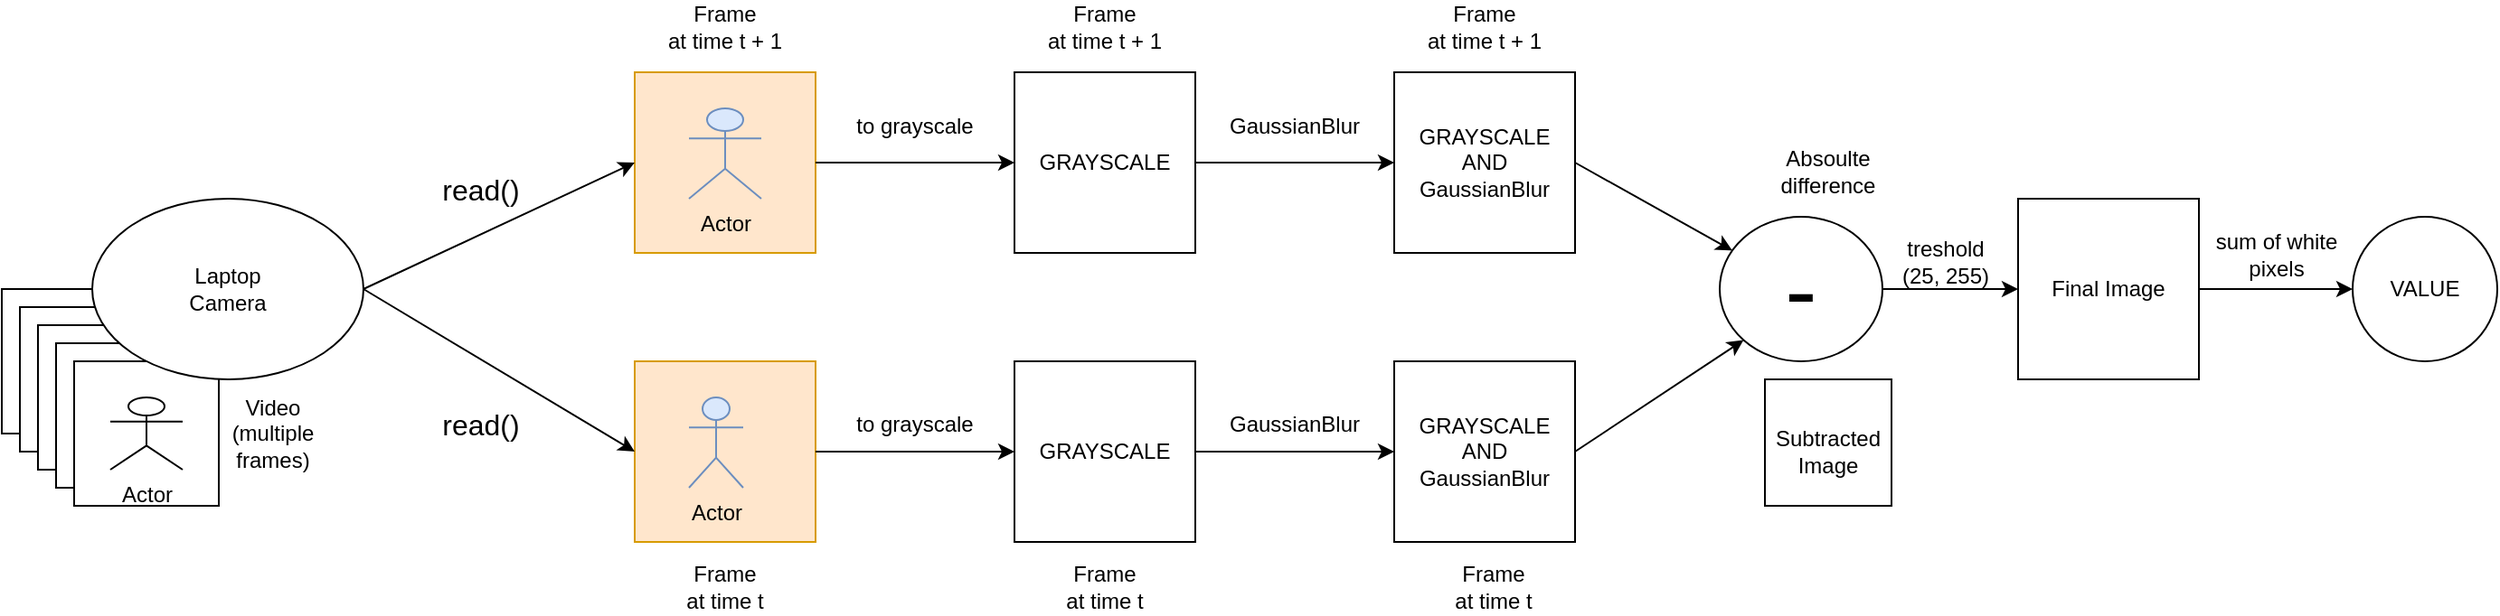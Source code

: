 <mxfile version="24.1.0" type="device">
  <diagram name="Page-1" id="gcvLm7ipj2QySuXX4Hj9">
    <mxGraphModel dx="2222" dy="884" grid="1" gridSize="10" guides="1" tooltips="1" connect="1" arrows="1" fold="1" page="1" pageScale="1" pageWidth="850" pageHeight="1100" math="0" shadow="0">
      <root>
        <mxCell id="0" />
        <mxCell id="1" parent="0" />
        <mxCell id="xv3leyGVwhBKBFZbNWk8-1" value="" style="whiteSpace=wrap;html=1;aspect=fixed;fillColor=#ffe6cc;strokeColor=#d79b00;" vertex="1" parent="1">
          <mxGeometry x="200" y="230" width="100" height="100" as="geometry" />
        </mxCell>
        <mxCell id="xv3leyGVwhBKBFZbNWk8-2" value="" style="whiteSpace=wrap;html=1;aspect=fixed;fillColor=#ffe6cc;strokeColor=#d79b00;" vertex="1" parent="1">
          <mxGeometry x="200" y="390" width="100" height="100" as="geometry" />
        </mxCell>
        <mxCell id="xv3leyGVwhBKBFZbNWk8-7" value="" style="endArrow=classic;html=1;rounded=0;exitX=1;exitY=0.5;exitDx=0;exitDy=0;entryX=0;entryY=0.5;entryDx=0;entryDy=0;" edge="1" parent="1" source="xv3leyGVwhBKBFZbNWk8-3" target="xv3leyGVwhBKBFZbNWk8-1">
          <mxGeometry width="50" height="50" relative="1" as="geometry">
            <mxPoint x="400" y="480" as="sourcePoint" />
            <mxPoint x="450" y="430" as="targetPoint" />
          </mxGeometry>
        </mxCell>
        <mxCell id="xv3leyGVwhBKBFZbNWk8-9" value="" style="endArrow=classic;html=1;rounded=0;exitX=1;exitY=0.5;exitDx=0;exitDy=0;entryX=0;entryY=0.5;entryDx=0;entryDy=0;" edge="1" parent="1" source="xv3leyGVwhBKBFZbNWk8-3" target="xv3leyGVwhBKBFZbNWk8-2">
          <mxGeometry width="50" height="50" relative="1" as="geometry">
            <mxPoint x="60" y="370" as="sourcePoint" />
            <mxPoint x="200" y="280" as="targetPoint" />
          </mxGeometry>
        </mxCell>
        <mxCell id="xv3leyGVwhBKBFZbNWk8-12" value="" style="whiteSpace=wrap;html=1;aspect=fixed;" vertex="1" parent="1">
          <mxGeometry x="-150" y="350" width="80" height="80" as="geometry" />
        </mxCell>
        <mxCell id="xv3leyGVwhBKBFZbNWk8-13" value="" style="whiteSpace=wrap;html=1;aspect=fixed;" vertex="1" parent="1">
          <mxGeometry x="-140" y="360" width="80" height="80" as="geometry" />
        </mxCell>
        <mxCell id="xv3leyGVwhBKBFZbNWk8-14" value="" style="whiteSpace=wrap;html=1;aspect=fixed;" vertex="1" parent="1">
          <mxGeometry x="-130" y="370" width="80" height="80" as="geometry" />
        </mxCell>
        <mxCell id="xv3leyGVwhBKBFZbNWk8-15" value="" style="whiteSpace=wrap;html=1;aspect=fixed;" vertex="1" parent="1">
          <mxGeometry x="-120" y="380" width="80" height="80" as="geometry" />
        </mxCell>
        <mxCell id="xv3leyGVwhBKBFZbNWk8-16" value="" style="whiteSpace=wrap;html=1;aspect=fixed;" vertex="1" parent="1">
          <mxGeometry x="-110" y="390" width="80" height="80" as="geometry" />
        </mxCell>
        <mxCell id="xv3leyGVwhBKBFZbNWk8-3" value="Laptop&lt;div&gt;Camera&lt;/div&gt;" style="ellipse;whiteSpace=wrap;html=1;" vertex="1" parent="1">
          <mxGeometry x="-100" y="300" width="150" height="100" as="geometry" />
        </mxCell>
        <mxCell id="xv3leyGVwhBKBFZbNWk8-17" value="Video (multiple frames)" style="text;html=1;align=center;verticalAlign=middle;whiteSpace=wrap;rounded=0;" vertex="1" parent="1">
          <mxGeometry x="-30" y="415" width="60" height="30" as="geometry" />
        </mxCell>
        <mxCell id="xv3leyGVwhBKBFZbNWk8-18" value="Actor" style="shape=umlActor;verticalLabelPosition=bottom;verticalAlign=top;html=1;outlineConnect=0;" vertex="1" parent="1">
          <mxGeometry x="-90" y="410" width="40" height="40" as="geometry" />
        </mxCell>
        <mxCell id="xv3leyGVwhBKBFZbNWk8-19" value="Frame&lt;br&gt;at time t" style="text;html=1;align=center;verticalAlign=middle;whiteSpace=wrap;rounded=0;" vertex="1" parent="1">
          <mxGeometry x="220" y="500" width="60" height="30" as="geometry" />
        </mxCell>
        <mxCell id="xv3leyGVwhBKBFZbNWk8-20" value="Frame&lt;br&gt;at time t + 1" style="text;html=1;align=center;verticalAlign=middle;whiteSpace=wrap;rounded=0;" vertex="1" parent="1">
          <mxGeometry x="215" y="190" width="70" height="30" as="geometry" />
        </mxCell>
        <mxCell id="xv3leyGVwhBKBFZbNWk8-21" value="Actor" style="shape=umlActor;verticalLabelPosition=bottom;verticalAlign=top;html=1;outlineConnect=0;fillColor=#dae8fc;strokeColor=#6c8ebf;" vertex="1" parent="1">
          <mxGeometry x="230" y="250" width="40" height="50" as="geometry" />
        </mxCell>
        <mxCell id="xv3leyGVwhBKBFZbNWk8-22" value="Actor" style="shape=umlActor;verticalLabelPosition=bottom;verticalAlign=top;html=1;outlineConnect=0;fillColor=#dae8fc;strokeColor=#6c8ebf;" vertex="1" parent="1">
          <mxGeometry x="230" y="410" width="30" height="50" as="geometry" />
        </mxCell>
        <mxCell id="xv3leyGVwhBKBFZbNWk8-25" value="GRAYSCALE" style="whiteSpace=wrap;html=1;aspect=fixed;" vertex="1" parent="1">
          <mxGeometry x="410" y="230" width="100" height="100" as="geometry" />
        </mxCell>
        <mxCell id="xv3leyGVwhBKBFZbNWk8-26" value="GRAYSCALE" style="whiteSpace=wrap;html=1;aspect=fixed;" vertex="1" parent="1">
          <mxGeometry x="410" y="390" width="100" height="100" as="geometry" />
        </mxCell>
        <mxCell id="xv3leyGVwhBKBFZbNWk8-27" value="GRAYSCALE&lt;div&gt;AND&lt;/div&gt;&lt;div&gt;GaussianBlur&lt;/div&gt;" style="whiteSpace=wrap;html=1;aspect=fixed;" vertex="1" parent="1">
          <mxGeometry x="620" y="230" width="100" height="100" as="geometry" />
        </mxCell>
        <mxCell id="xv3leyGVwhBKBFZbNWk8-28" value="GRAYSCALE&lt;div&gt;AND&lt;/div&gt;&lt;div&gt;GaussianBlur&lt;/div&gt;" style="whiteSpace=wrap;html=1;aspect=fixed;" vertex="1" parent="1">
          <mxGeometry x="620" y="390" width="100" height="100" as="geometry" />
        </mxCell>
        <mxCell id="xv3leyGVwhBKBFZbNWk8-29" value="" style="endArrow=classic;html=1;rounded=0;exitX=1;exitY=0.5;exitDx=0;exitDy=0;entryX=0;entryY=0.5;entryDx=0;entryDy=0;" edge="1" parent="1" source="xv3leyGVwhBKBFZbNWk8-1" target="xv3leyGVwhBKBFZbNWk8-25">
          <mxGeometry width="50" height="50" relative="1" as="geometry">
            <mxPoint x="330" y="315" as="sourcePoint" />
            <mxPoint x="480" y="245" as="targetPoint" />
          </mxGeometry>
        </mxCell>
        <mxCell id="xv3leyGVwhBKBFZbNWk8-30" value="" style="endArrow=classic;html=1;rounded=0;entryX=0;entryY=0.5;entryDx=0;entryDy=0;" edge="1" parent="1" target="xv3leyGVwhBKBFZbNWk8-27">
          <mxGeometry width="50" height="50" relative="1" as="geometry">
            <mxPoint x="510" y="280" as="sourcePoint" />
            <mxPoint x="620" y="279.5" as="targetPoint" />
          </mxGeometry>
        </mxCell>
        <mxCell id="xv3leyGVwhBKBFZbNWk8-32" value="" style="endArrow=classic;html=1;rounded=0;exitX=1;exitY=0.5;exitDx=0;exitDy=0;entryX=0;entryY=0.5;entryDx=0;entryDy=0;" edge="1" parent="1" source="xv3leyGVwhBKBFZbNWk8-2" target="xv3leyGVwhBKBFZbNWk8-26">
          <mxGeometry width="50" height="50" relative="1" as="geometry">
            <mxPoint x="330" y="399" as="sourcePoint" />
            <mxPoint x="440" y="399" as="targetPoint" />
          </mxGeometry>
        </mxCell>
        <mxCell id="xv3leyGVwhBKBFZbNWk8-33" value="" style="endArrow=classic;html=1;rounded=0;exitX=1;exitY=0.5;exitDx=0;exitDy=0;entryX=0;entryY=0.5;entryDx=0;entryDy=0;" edge="1" parent="1" source="xv3leyGVwhBKBFZbNWk8-26" target="xv3leyGVwhBKBFZbNWk8-28">
          <mxGeometry width="50" height="50" relative="1" as="geometry">
            <mxPoint x="520" y="430" as="sourcePoint" />
            <mxPoint x="630" y="430" as="targetPoint" />
          </mxGeometry>
        </mxCell>
        <mxCell id="xv3leyGVwhBKBFZbNWk8-34" value="GaussianBlur" style="text;html=1;align=center;verticalAlign=middle;whiteSpace=wrap;rounded=0;" vertex="1" parent="1">
          <mxGeometry x="530" y="245" width="70" height="30" as="geometry" />
        </mxCell>
        <mxCell id="xv3leyGVwhBKBFZbNWk8-35" value="GaussianBlur" style="text;html=1;align=center;verticalAlign=middle;whiteSpace=wrap;rounded=0;" vertex="1" parent="1">
          <mxGeometry x="530" y="410" width="70" height="30" as="geometry" />
        </mxCell>
        <mxCell id="xv3leyGVwhBKBFZbNWk8-36" value="read()" style="text;html=1;align=center;verticalAlign=middle;whiteSpace=wrap;rounded=0;fontSize=16;" vertex="1" parent="1">
          <mxGeometry x="80" y="280" width="70" height="30" as="geometry" />
        </mxCell>
        <mxCell id="xv3leyGVwhBKBFZbNWk8-37" value="read()" style="text;html=1;align=center;verticalAlign=middle;whiteSpace=wrap;rounded=0;fontSize=16;" vertex="1" parent="1">
          <mxGeometry x="80" y="410" width="70" height="30" as="geometry" />
        </mxCell>
        <mxCell id="xv3leyGVwhBKBFZbNWk8-38" value="to grayscale" style="text;html=1;align=center;verticalAlign=middle;whiteSpace=wrap;rounded=0;" vertex="1" parent="1">
          <mxGeometry x="320" y="245" width="70" height="30" as="geometry" />
        </mxCell>
        <mxCell id="xv3leyGVwhBKBFZbNWk8-39" value="to grayscale" style="text;html=1;align=center;verticalAlign=middle;whiteSpace=wrap;rounded=0;" vertex="1" parent="1">
          <mxGeometry x="320" y="410" width="70" height="30" as="geometry" />
        </mxCell>
        <mxCell id="xv3leyGVwhBKBFZbNWk8-40" value="Frame&lt;br&gt;at time t + 1" style="text;html=1;align=center;verticalAlign=middle;whiteSpace=wrap;rounded=0;" vertex="1" parent="1">
          <mxGeometry x="425" y="190" width="70" height="30" as="geometry" />
        </mxCell>
        <mxCell id="xv3leyGVwhBKBFZbNWk8-42" value="Frame&lt;br&gt;at time t + 1" style="text;html=1;align=center;verticalAlign=middle;whiteSpace=wrap;rounded=0;" vertex="1" parent="1">
          <mxGeometry x="635" y="190" width="70" height="30" as="geometry" />
        </mxCell>
        <mxCell id="xv3leyGVwhBKBFZbNWk8-43" value="Frame&lt;br&gt;at time t" style="text;html=1;align=center;verticalAlign=middle;whiteSpace=wrap;rounded=0;" vertex="1" parent="1">
          <mxGeometry x="430" y="500" width="60" height="30" as="geometry" />
        </mxCell>
        <mxCell id="xv3leyGVwhBKBFZbNWk8-44" value="Frame&lt;br&gt;at time t" style="text;html=1;align=center;verticalAlign=middle;whiteSpace=wrap;rounded=0;" vertex="1" parent="1">
          <mxGeometry x="645" y="500" width="60" height="30" as="geometry" />
        </mxCell>
        <mxCell id="xv3leyGVwhBKBFZbNWk8-46" value="&lt;font style=&quot;font-size: 53px;&quot;&gt;-&lt;/font&gt;" style="ellipse;whiteSpace=wrap;html=1;" vertex="1" parent="1">
          <mxGeometry x="800" y="310" width="90" height="80" as="geometry" />
        </mxCell>
        <mxCell id="xv3leyGVwhBKBFZbNWk8-47" value="" style="endArrow=classic;html=1;rounded=0;exitX=1;exitY=0.5;exitDx=0;exitDy=0;" edge="1" parent="1" source="xv3leyGVwhBKBFZbNWk8-27" target="xv3leyGVwhBKBFZbNWk8-46">
          <mxGeometry width="50" height="50" relative="1" as="geometry">
            <mxPoint x="750" y="300" as="sourcePoint" />
            <mxPoint x="860" y="300" as="targetPoint" />
          </mxGeometry>
        </mxCell>
        <mxCell id="xv3leyGVwhBKBFZbNWk8-49" value="" style="endArrow=classic;html=1;rounded=0;exitX=1;exitY=0.5;exitDx=0;exitDy=0;entryX=0;entryY=1;entryDx=0;entryDy=0;" edge="1" parent="1" source="xv3leyGVwhBKBFZbNWk8-28" target="xv3leyGVwhBKBFZbNWk8-46">
          <mxGeometry width="50" height="50" relative="1" as="geometry">
            <mxPoint x="750" y="387" as="sourcePoint" />
            <mxPoint x="842" y="433" as="targetPoint" />
          </mxGeometry>
        </mxCell>
        <mxCell id="xv3leyGVwhBKBFZbNWk8-50" value="Absoulte difference" style="text;html=1;align=center;verticalAlign=middle;whiteSpace=wrap;rounded=0;" vertex="1" parent="1">
          <mxGeometry x="825" y="270" width="70" height="30" as="geometry" />
        </mxCell>
        <mxCell id="xv3leyGVwhBKBFZbNWk8-51" value="" style="whiteSpace=wrap;html=1;aspect=fixed;" vertex="1" parent="1">
          <mxGeometry x="965" y="300" width="100" height="100" as="geometry" />
        </mxCell>
        <mxCell id="xv3leyGVwhBKBFZbNWk8-53" value="" style="endArrow=classic;html=1;rounded=0;exitX=1;exitY=0.5;exitDx=0;exitDy=0;entryX=0;entryY=0.5;entryDx=0;entryDy=0;" edge="1" parent="1" source="xv3leyGVwhBKBFZbNWk8-46" target="xv3leyGVwhBKBFZbNWk8-51">
          <mxGeometry width="50" height="50" relative="1" as="geometry">
            <mxPoint x="730" y="450" as="sourcePoint" />
            <mxPoint x="828" y="388" as="targetPoint" />
          </mxGeometry>
        </mxCell>
        <mxCell id="xv3leyGVwhBKBFZbNWk8-54" value="treshold&lt;div&gt;(25, 255)&lt;/div&gt;" style="text;html=1;align=center;verticalAlign=middle;whiteSpace=wrap;rounded=0;" vertex="1" parent="1">
          <mxGeometry x="890" y="320" width="70" height="30" as="geometry" />
        </mxCell>
        <mxCell id="xv3leyGVwhBKBFZbNWk8-55" value="" style="whiteSpace=wrap;html=1;aspect=fixed;" vertex="1" parent="1">
          <mxGeometry x="825" y="400" width="70" height="70" as="geometry" />
        </mxCell>
        <mxCell id="xv3leyGVwhBKBFZbNWk8-56" value="Subtracted Image" style="text;html=1;align=center;verticalAlign=middle;whiteSpace=wrap;rounded=0;" vertex="1" parent="1">
          <mxGeometry x="825" y="425" width="70" height="30" as="geometry" />
        </mxCell>
        <mxCell id="xv3leyGVwhBKBFZbNWk8-57" value="Final Image" style="text;html=1;align=center;verticalAlign=middle;whiteSpace=wrap;rounded=0;" vertex="1" parent="1">
          <mxGeometry x="980" y="335" width="70" height="30" as="geometry" />
        </mxCell>
        <mxCell id="xv3leyGVwhBKBFZbNWk8-58" value="VALUE" style="ellipse;whiteSpace=wrap;html=1;aspect=fixed;" vertex="1" parent="1">
          <mxGeometry x="1150" y="310" width="80" height="80" as="geometry" />
        </mxCell>
        <mxCell id="xv3leyGVwhBKBFZbNWk8-61" value="" style="endArrow=classic;html=1;rounded=0;exitX=1;exitY=0.5;exitDx=0;exitDy=0;entryX=0;entryY=0.5;entryDx=0;entryDy=0;" edge="1" parent="1" source="xv3leyGVwhBKBFZbNWk8-51" target="xv3leyGVwhBKBFZbNWk8-58">
          <mxGeometry width="50" height="50" relative="1" as="geometry">
            <mxPoint x="1053" y="390" as="sourcePoint" />
            <mxPoint x="1140" y="439" as="targetPoint" />
          </mxGeometry>
        </mxCell>
        <mxCell id="xv3leyGVwhBKBFZbNWk8-62" value="sum of white pixels" style="text;html=1;align=center;verticalAlign=middle;whiteSpace=wrap;rounded=0;" vertex="1" parent="1">
          <mxGeometry x="1073" y="316" width="70" height="30" as="geometry" />
        </mxCell>
      </root>
    </mxGraphModel>
  </diagram>
</mxfile>
